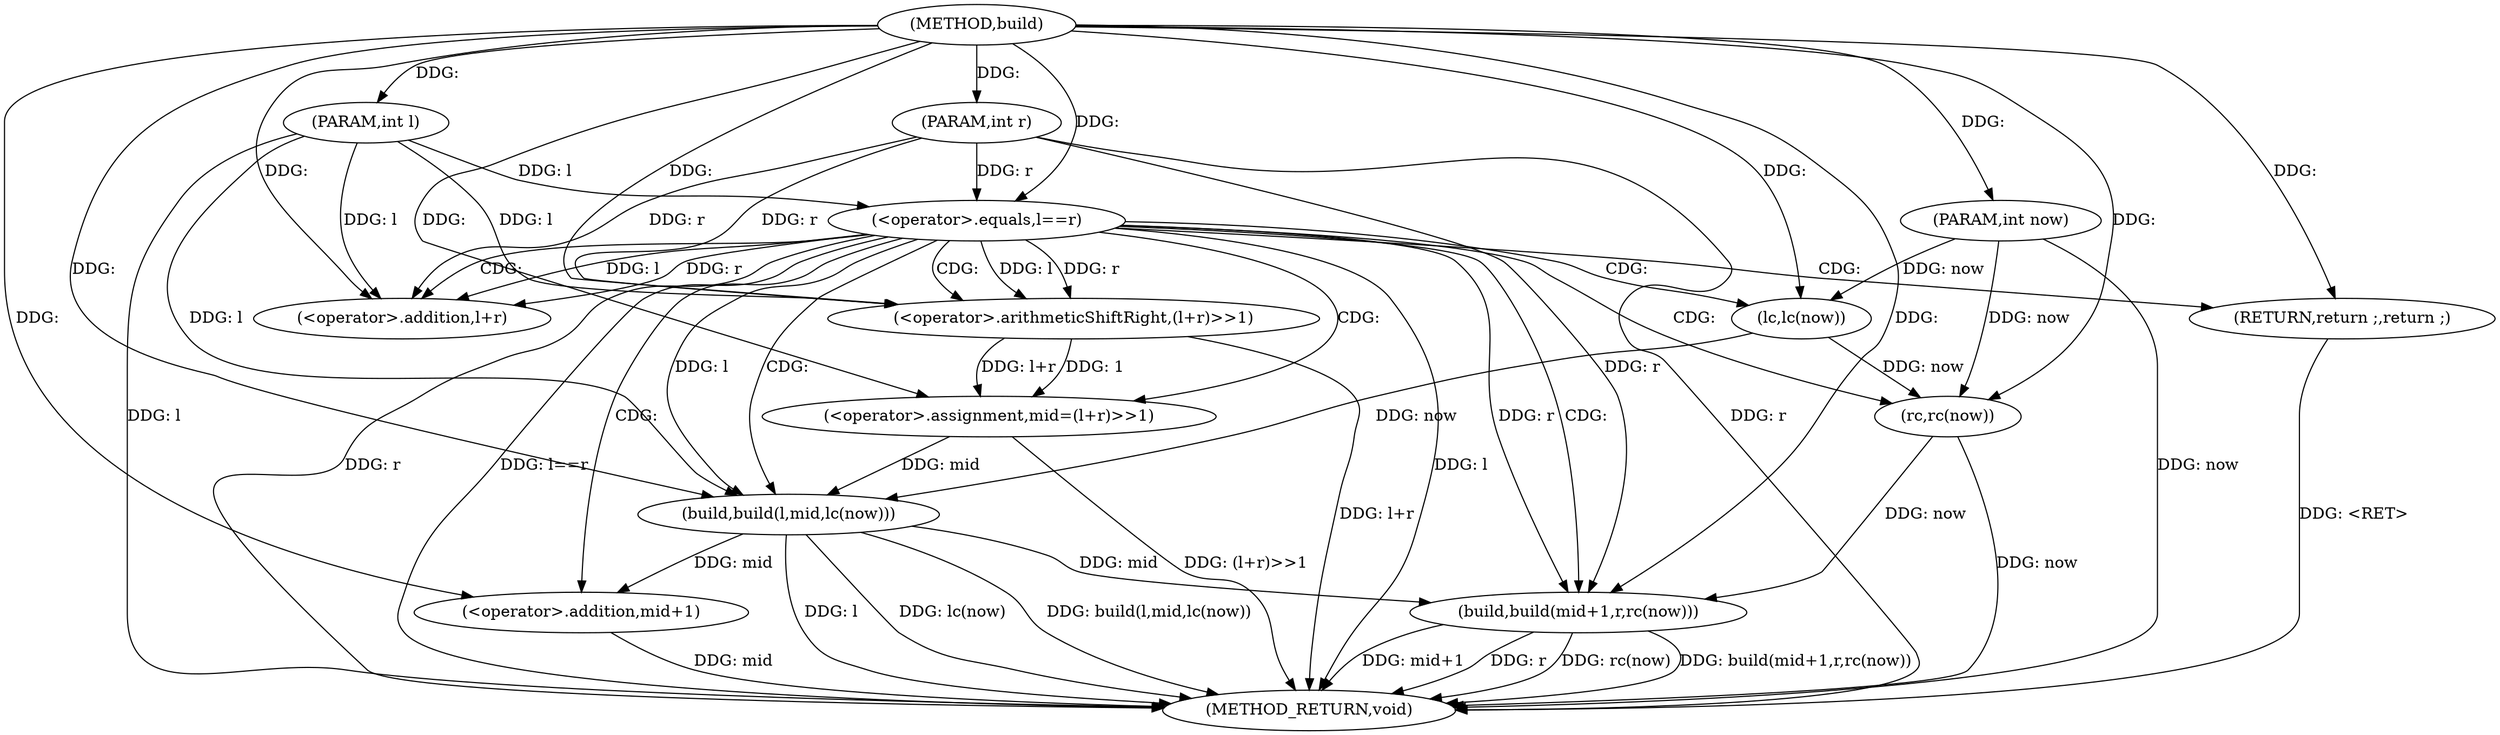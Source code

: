 digraph "build" {  
"1000525" [label = "(METHOD,build)" ]
"1000557" [label = "(METHOD_RETURN,void)" ]
"1000526" [label = "(PARAM,int l)" ]
"1000527" [label = "(PARAM,int r)" ]
"1000528" [label = "(PARAM,int now)" ]
"1000537" [label = "(<operator>.assignment,mid=(l+r)>>1)" ]
"1000532" [label = "(<operator>.equals,l==r)" ]
"1000535" [label = "(RETURN,return ;,return ;)" ]
"1000545" [label = "(build,build(l,mid,lc(now)))" ]
"1000550" [label = "(build,build(mid+1,r,rc(now)))" ]
"1000539" [label = "(<operator>.arithmeticShiftRight,(l+r)>>1)" ]
"1000540" [label = "(<operator>.addition,l+r)" ]
"1000548" [label = "(lc,lc(now))" ]
"1000551" [label = "(<operator>.addition,mid+1)" ]
"1000555" [label = "(rc,rc(now))" ]
  "1000526" -> "1000557"  [ label = "DDG: l"] 
  "1000527" -> "1000557"  [ label = "DDG: r"] 
  "1000528" -> "1000557"  [ label = "DDG: now"] 
  "1000532" -> "1000557"  [ label = "DDG: l"] 
  "1000532" -> "1000557"  [ label = "DDG: r"] 
  "1000532" -> "1000557"  [ label = "DDG: l==r"] 
  "1000539" -> "1000557"  [ label = "DDG: l+r"] 
  "1000537" -> "1000557"  [ label = "DDG: (l+r)>>1"] 
  "1000545" -> "1000557"  [ label = "DDG: l"] 
  "1000545" -> "1000557"  [ label = "DDG: lc(now)"] 
  "1000545" -> "1000557"  [ label = "DDG: build(l,mid,lc(now))"] 
  "1000551" -> "1000557"  [ label = "DDG: mid"] 
  "1000550" -> "1000557"  [ label = "DDG: mid+1"] 
  "1000550" -> "1000557"  [ label = "DDG: r"] 
  "1000555" -> "1000557"  [ label = "DDG: now"] 
  "1000550" -> "1000557"  [ label = "DDG: rc(now)"] 
  "1000550" -> "1000557"  [ label = "DDG: build(mid+1,r,rc(now))"] 
  "1000535" -> "1000557"  [ label = "DDG: <RET>"] 
  "1000525" -> "1000526"  [ label = "DDG: "] 
  "1000525" -> "1000527"  [ label = "DDG: "] 
  "1000525" -> "1000528"  [ label = "DDG: "] 
  "1000539" -> "1000537"  [ label = "DDG: l+r"] 
  "1000539" -> "1000537"  [ label = "DDG: 1"] 
  "1000525" -> "1000535"  [ label = "DDG: "] 
  "1000525" -> "1000537"  [ label = "DDG: "] 
  "1000526" -> "1000532"  [ label = "DDG: l"] 
  "1000525" -> "1000532"  [ label = "DDG: "] 
  "1000527" -> "1000532"  [ label = "DDG: r"] 
  "1000532" -> "1000539"  [ label = "DDG: l"] 
  "1000526" -> "1000539"  [ label = "DDG: l"] 
  "1000525" -> "1000539"  [ label = "DDG: "] 
  "1000532" -> "1000539"  [ label = "DDG: r"] 
  "1000527" -> "1000539"  [ label = "DDG: r"] 
  "1000526" -> "1000545"  [ label = "DDG: l"] 
  "1000525" -> "1000545"  [ label = "DDG: "] 
  "1000532" -> "1000545"  [ label = "DDG: l"] 
  "1000548" -> "1000545"  [ label = "DDG: now"] 
  "1000537" -> "1000545"  [ label = "DDG: mid"] 
  "1000545" -> "1000550"  [ label = "DDG: mid"] 
  "1000525" -> "1000550"  [ label = "DDG: "] 
  "1000527" -> "1000550"  [ label = "DDG: r"] 
  "1000532" -> "1000550"  [ label = "DDG: r"] 
  "1000555" -> "1000550"  [ label = "DDG: now"] 
  "1000532" -> "1000540"  [ label = "DDG: l"] 
  "1000526" -> "1000540"  [ label = "DDG: l"] 
  "1000525" -> "1000540"  [ label = "DDG: "] 
  "1000532" -> "1000540"  [ label = "DDG: r"] 
  "1000527" -> "1000540"  [ label = "DDG: r"] 
  "1000528" -> "1000548"  [ label = "DDG: now"] 
  "1000525" -> "1000548"  [ label = "DDG: "] 
  "1000545" -> "1000551"  [ label = "DDG: mid"] 
  "1000525" -> "1000551"  [ label = "DDG: "] 
  "1000548" -> "1000555"  [ label = "DDG: now"] 
  "1000528" -> "1000555"  [ label = "DDG: now"] 
  "1000525" -> "1000555"  [ label = "DDG: "] 
  "1000532" -> "1000545"  [ label = "CDG: "] 
  "1000532" -> "1000540"  [ label = "CDG: "] 
  "1000532" -> "1000537"  [ label = "CDG: "] 
  "1000532" -> "1000535"  [ label = "CDG: "] 
  "1000532" -> "1000539"  [ label = "CDG: "] 
  "1000532" -> "1000548"  [ label = "CDG: "] 
  "1000532" -> "1000555"  [ label = "CDG: "] 
  "1000532" -> "1000551"  [ label = "CDG: "] 
  "1000532" -> "1000550"  [ label = "CDG: "] 
}
